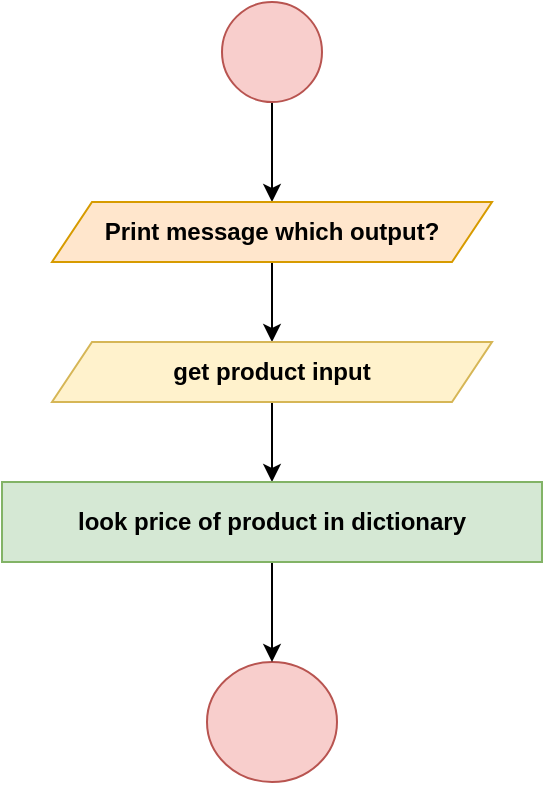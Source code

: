 <mxfile version="15.5.6" type="device" pages="3"><diagram id="AzdkNsiY8BVGTVPmUkGv" name="Price"><mxGraphModel dx="526" dy="593" grid="1" gridSize="10" guides="1" tooltips="1" connect="1" arrows="1" fold="1" page="1" pageScale="1" pageWidth="827" pageHeight="1169" math="1" shadow="0"><root><mxCell id="0"/><mxCell id="1" parent="0"/><mxCell id="JM3OKaIzdw9aTG6BwB1--10" value="" style="edgeStyle=orthogonalEdgeStyle;rounded=0;orthogonalLoop=1;jettySize=auto;html=1;" parent="1" source="JhxvffPjD2ky4z4WgicN-1" target="JhxvffPjD2ky4z4WgicN-2" edge="1"><mxGeometry relative="1" as="geometry"/></mxCell><mxCell id="JhxvffPjD2ky4z4WgicN-1" value="" style="ellipse;whiteSpace=wrap;html=1;aspect=fixed;fillColor=#f8cecc;strokeColor=#b85450;" parent="1" vertex="1"><mxGeometry x="210" y="30" width="50" height="50" as="geometry"/></mxCell><mxCell id="JM3OKaIzdw9aTG6BwB1--11" value="" style="edgeStyle=orthogonalEdgeStyle;rounded=0;orthogonalLoop=1;jettySize=auto;html=1;entryX=0.5;entryY=0;entryDx=0;entryDy=0;" parent="1" source="JhxvffPjD2ky4z4WgicN-2" edge="1"><mxGeometry relative="1" as="geometry"><mxPoint x="235" y="200" as="targetPoint"/></mxGeometry></mxCell><mxCell id="JhxvffPjD2ky4z4WgicN-2" value="Print message which output?" style="shape=parallelogram;perimeter=parallelogramPerimeter;whiteSpace=wrap;html=1;fixedSize=1;fillColor=#ffe6cc;strokeColor=#d79b00;fontStyle=1" parent="1" vertex="1"><mxGeometry x="125" y="130" width="220" height="30" as="geometry"/></mxCell><mxCell id="6U3z99Btu0oYkbexSXJj-1" value="" style="ellipse;whiteSpace=wrap;html=1;fontStyle=1;strokeColor=#b85450;fillColor=#f8cecc;" parent="1" vertex="1"><mxGeometry x="202.5" y="360" width="65" height="60" as="geometry"/></mxCell><mxCell id="LM4F7d9-T1fTRt-XC67Q-3" value="" style="edgeStyle=orthogonalEdgeStyle;rounded=0;orthogonalLoop=1;jettySize=auto;html=1;" edge="1" parent="1" source="LM4F7d9-T1fTRt-XC67Q-1" target="LM4F7d9-T1fTRt-XC67Q-2"><mxGeometry relative="1" as="geometry"/></mxCell><mxCell id="LM4F7d9-T1fTRt-XC67Q-1" value="get product input" style="shape=parallelogram;perimeter=parallelogramPerimeter;whiteSpace=wrap;html=1;fixedSize=1;fillColor=#fff2cc;strokeColor=#d6b656;fontStyle=1" vertex="1" parent="1"><mxGeometry x="125" y="200" width="220" height="30" as="geometry"/></mxCell><mxCell id="LM4F7d9-T1fTRt-XC67Q-4" value="" style="edgeStyle=orthogonalEdgeStyle;rounded=0;orthogonalLoop=1;jettySize=auto;html=1;" edge="1" parent="1" source="LM4F7d9-T1fTRt-XC67Q-2" target="6U3z99Btu0oYkbexSXJj-1"><mxGeometry relative="1" as="geometry"/></mxCell><mxCell id="LM4F7d9-T1fTRt-XC67Q-2" value="look price of product in dictionary" style="rounded=0;whiteSpace=wrap;html=1;fillColor=#d5e8d4;strokeColor=#82b366;fontStyle=1" vertex="1" parent="1"><mxGeometry x="100" y="270" width="270" height="40" as="geometry"/></mxCell></root></mxGraphModel></diagram><diagram id="IqhjqEVI8yH1vx-R9erQ" name="stock"><mxGraphModel dx="526" dy="593" grid="1" gridSize="10" guides="1" tooltips="1" connect="1" arrows="1" fold="1" page="1" pageScale="1" pageWidth="827" pageHeight="1169" math="0" shadow="0"><root><mxCell id="sDSDq4UQH6JV1XqDk20B-0"/><mxCell id="sDSDq4UQH6JV1XqDk20B-1" parent="sDSDq4UQH6JV1XqDk20B-0"/><mxCell id="HCgvELurXKCQ0m8CWnL4-0" value="" style="edgeStyle=orthogonalEdgeStyle;rounded=0;orthogonalLoop=1;jettySize=auto;html=1;" edge="1" parent="sDSDq4UQH6JV1XqDk20B-1" source="HCgvELurXKCQ0m8CWnL4-1" target="HCgvELurXKCQ0m8CWnL4-3"><mxGeometry relative="1" as="geometry"/></mxCell><mxCell id="HCgvELurXKCQ0m8CWnL4-1" value="" style="ellipse;whiteSpace=wrap;html=1;aspect=fixed;fillColor=#f8cecc;strokeColor=#b85450;" vertex="1" parent="sDSDq4UQH6JV1XqDk20B-1"><mxGeometry x="210" y="30" width="50" height="50" as="geometry"/></mxCell><mxCell id="HCgvELurXKCQ0m8CWnL4-2" value="" style="edgeStyle=orthogonalEdgeStyle;rounded=0;orthogonalLoop=1;jettySize=auto;html=1;entryX=0.5;entryY=0;entryDx=0;entryDy=0;" edge="1" parent="sDSDq4UQH6JV1XqDk20B-1" source="HCgvELurXKCQ0m8CWnL4-3"><mxGeometry relative="1" as="geometry"><mxPoint x="235" y="200" as="targetPoint"/></mxGeometry></mxCell><mxCell id="HCgvELurXKCQ0m8CWnL4-3" value="Print message which output?" style="shape=parallelogram;perimeter=parallelogramPerimeter;whiteSpace=wrap;html=1;fixedSize=1;fillColor=#ffe6cc;strokeColor=#d79b00;fontStyle=1" vertex="1" parent="sDSDq4UQH6JV1XqDk20B-1"><mxGeometry x="125" y="130" width="220" height="30" as="geometry"/></mxCell><mxCell id="HCgvELurXKCQ0m8CWnL4-4" value="" style="ellipse;whiteSpace=wrap;html=1;fontStyle=1;strokeColor=#b85450;fillColor=#f8cecc;" vertex="1" parent="sDSDq4UQH6JV1XqDk20B-1"><mxGeometry x="202.5" y="360" width="65" height="60" as="geometry"/></mxCell><mxCell id="HCgvELurXKCQ0m8CWnL4-5" value="" style="edgeStyle=orthogonalEdgeStyle;rounded=0;orthogonalLoop=1;jettySize=auto;html=1;" edge="1" parent="sDSDq4UQH6JV1XqDk20B-1" source="HCgvELurXKCQ0m8CWnL4-6" target="HCgvELurXKCQ0m8CWnL4-8"><mxGeometry relative="1" as="geometry"/></mxCell><mxCell id="HCgvELurXKCQ0m8CWnL4-6" value="get product input" style="shape=parallelogram;perimeter=parallelogramPerimeter;whiteSpace=wrap;html=1;fixedSize=1;fillColor=#fff2cc;strokeColor=#d6b656;fontStyle=1" vertex="1" parent="sDSDq4UQH6JV1XqDk20B-1"><mxGeometry x="125" y="200" width="220" height="30" as="geometry"/></mxCell><mxCell id="HCgvELurXKCQ0m8CWnL4-7" value="" style="edgeStyle=orthogonalEdgeStyle;rounded=0;orthogonalLoop=1;jettySize=auto;html=1;" edge="1" parent="sDSDq4UQH6JV1XqDk20B-1" source="HCgvELurXKCQ0m8CWnL4-8" target="HCgvELurXKCQ0m8CWnL4-4"><mxGeometry relative="1" as="geometry"/></mxCell><mxCell id="HCgvELurXKCQ0m8CWnL4-8" value="look price of product in dictionary" style="rounded=0;whiteSpace=wrap;html=1;fillColor=#d5e8d4;strokeColor=#82b366;fontStyle=1" vertex="1" parent="sDSDq4UQH6JV1XqDk20B-1"><mxGeometry x="100" y="270" width="270" height="40" as="geometry"/></mxCell></root></mxGraphModel></diagram><diagram id="vVqSSq_vSOf0ctxJeXWZ" name="Página-3"><mxGraphModel dx="1422" dy="846" grid="1" gridSize="10" guides="1" tooltips="1" connect="1" arrows="1" fold="1" page="1" pageScale="1" pageWidth="827" pageHeight="1169" math="0" shadow="0"><root><mxCell id="K27fbqXZgpqJ1SAACLuv-0"/><mxCell id="K27fbqXZgpqJ1SAACLuv-1" parent="K27fbqXZgpqJ1SAACLuv-0"/><mxCell id="gEQGO9MejRhXMuW5zlIV-0" value="" style="endArrow=classic;html=1;rounded=0;entryX=1;entryY=0.5;entryDx=0;entryDy=0;edgeStyle=orthogonalEdgeStyle;exitX=1;exitY=0.5;exitDx=0;exitDy=0;" edge="1" parent="K27fbqXZgpqJ1SAACLuv-1" source="K27fbqXZgpqJ1SAACLuv-28" target="K27fbqXZgpqJ1SAACLuv-13"><mxGeometry width="50" height="50" relative="1" as="geometry"><mxPoint x="750" y="830" as="sourcePoint"/><mxPoint x="50" y="580" as="targetPoint"/><Array as="points"><mxPoint x="1040" y="810"/><mxPoint x="1040" y="430"/></Array></mxGeometry></mxCell><mxCell id="K27fbqXZgpqJ1SAACLuv-2" value="" style="edgeStyle=orthogonalEdgeStyle;rounded=0;orthogonalLoop=1;jettySize=auto;html=1;exitX=0.5;exitY=1;exitDx=0;exitDy=0;" edge="1" parent="K27fbqXZgpqJ1SAACLuv-1" source="K27fbqXZgpqJ1SAACLuv-16" target="K27fbqXZgpqJ1SAACLuv-5"><mxGeometry relative="1" as="geometry"/></mxCell><mxCell id="K27fbqXZgpqJ1SAACLuv-17" value="" style="edgeStyle=orthogonalEdgeStyle;rounded=0;orthogonalLoop=1;jettySize=auto;html=1;" edge="1" parent="K27fbqXZgpqJ1SAACLuv-1" source="K27fbqXZgpqJ1SAACLuv-3" target="K27fbqXZgpqJ1SAACLuv-16"><mxGeometry relative="1" as="geometry"/></mxCell><mxCell id="K27fbqXZgpqJ1SAACLuv-3" value="" style="ellipse;whiteSpace=wrap;html=1;aspect=fixed;fillColor=#f8cecc;strokeColor=#b85450;" vertex="1" parent="K27fbqXZgpqJ1SAACLuv-1"><mxGeometry x="210" y="20" width="50" height="50" as="geometry"/></mxCell><mxCell id="K27fbqXZgpqJ1SAACLuv-4" value="" style="edgeStyle=orthogonalEdgeStyle;rounded=0;orthogonalLoop=1;jettySize=auto;html=1;entryX=0.5;entryY=0;entryDx=0;entryDy=0;" edge="1" parent="K27fbqXZgpqJ1SAACLuv-1" source="K27fbqXZgpqJ1SAACLuv-5"><mxGeometry relative="1" as="geometry"><mxPoint x="235" y="250" as="targetPoint"/></mxGeometry></mxCell><mxCell id="K27fbqXZgpqJ1SAACLuv-5" value="Print welcome message" style="shape=parallelogram;perimeter=parallelogramPerimeter;whiteSpace=wrap;html=1;fixedSize=1;fillColor=#ffe6cc;strokeColor=#d79b00;fontStyle=1" vertex="1" parent="K27fbqXZgpqJ1SAACLuv-1"><mxGeometry x="125" y="180" width="220" height="30" as="geometry"/></mxCell><mxCell id="K27fbqXZgpqJ1SAACLuv-6" value="" style="ellipse;whiteSpace=wrap;html=1;fontStyle=1;strokeColor=#b85450;fillColor=#f8cecc;" vertex="1" parent="K27fbqXZgpqJ1SAACLuv-1"><mxGeometry x="202.5" y="865" width="65" height="60" as="geometry"/></mxCell><mxCell id="K27fbqXZgpqJ1SAACLuv-7" value="" style="edgeStyle=orthogonalEdgeStyle;rounded=0;orthogonalLoop=1;jettySize=auto;html=1;" edge="1" parent="K27fbqXZgpqJ1SAACLuv-1" source="K27fbqXZgpqJ1SAACLuv-8"><mxGeometry relative="1" as="geometry"><mxPoint x="235" y="320" as="targetPoint"/></mxGeometry></mxCell><mxCell id="K27fbqXZgpqJ1SAACLuv-8" value="get user name" style="shape=parallelogram;perimeter=parallelogramPerimeter;whiteSpace=wrap;html=1;fixedSize=1;fillColor=#fff2cc;strokeColor=#d6b656;fontStyle=1" vertex="1" parent="K27fbqXZgpqJ1SAACLuv-1"><mxGeometry x="125" y="250" width="220" height="30" as="geometry"/></mxCell><mxCell id="K27fbqXZgpqJ1SAACLuv-9" value="" style="edgeStyle=orthogonalEdgeStyle;rounded=0;orthogonalLoop=1;jettySize=auto;html=1;exitX=0.5;exitY=1;exitDx=0;exitDy=0;" edge="1" parent="K27fbqXZgpqJ1SAACLuv-1" source="K27fbqXZgpqJ1SAACLuv-22" target="K27fbqXZgpqJ1SAACLuv-6"><mxGeometry relative="1" as="geometry"><mxPoint x="240" y="825" as="sourcePoint"/></mxGeometry></mxCell><mxCell id="K27fbqXZgpqJ1SAACLuv-11" value="call price function" style="rounded=0;whiteSpace=wrap;html=1;fillColor=#d5e8d4;strokeColor=#82b366;fontStyle=1" vertex="1" parent="K27fbqXZgpqJ1SAACLuv-1"><mxGeometry x="400" y="790" width="270" height="40" as="geometry"/></mxCell><mxCell id="K27fbqXZgpqJ1SAACLuv-14" value="" style="edgeStyle=orthogonalEdgeStyle;rounded=0;orthogonalLoop=1;jettySize=auto;html=1;" edge="1" parent="K27fbqXZgpqJ1SAACLuv-1" source="K27fbqXZgpqJ1SAACLuv-12" target="K27fbqXZgpqJ1SAACLuv-13"><mxGeometry relative="1" as="geometry"/></mxCell><mxCell id="K27fbqXZgpqJ1SAACLuv-12" value="Print hello message" style="shape=parallelogram;perimeter=parallelogramPerimeter;whiteSpace=wrap;html=1;fixedSize=1;fillColor=#ffe6cc;strokeColor=#d79b00;fontStyle=1" vertex="1" parent="K27fbqXZgpqJ1SAACLuv-1"><mxGeometry x="125" y="320" width="220" height="30" as="geometry"/></mxCell><mxCell id="K27fbqXZgpqJ1SAACLuv-20" value="" style="edgeStyle=orthogonalEdgeStyle;rounded=0;orthogonalLoop=1;jettySize=auto;html=1;entryX=0.5;entryY=0;entryDx=0;entryDy=0;" edge="1" parent="K27fbqXZgpqJ1SAACLuv-1" source="K27fbqXZgpqJ1SAACLuv-13" target="K27fbqXZgpqJ1SAACLuv-15"><mxGeometry relative="1" as="geometry"/></mxCell><mxCell id="K27fbqXZgpqJ1SAACLuv-13" value="While True" style="rhombus;whiteSpace=wrap;html=1;fillColor=#dae8fc;strokeColor=#6c8ebf;fontStyle=1" vertex="1" parent="K27fbqXZgpqJ1SAACLuv-1"><mxGeometry x="195" y="390" width="80" height="80" as="geometry"/></mxCell><mxCell id="K27fbqXZgpqJ1SAACLuv-21" value="" style="edgeStyle=orthogonalEdgeStyle;rounded=0;orthogonalLoop=1;jettySize=auto;html=1;" edge="1" parent="K27fbqXZgpqJ1SAACLuv-1" source="K27fbqXZgpqJ1SAACLuv-15" target="K27fbqXZgpqJ1SAACLuv-18"><mxGeometry relative="1" as="geometry"/></mxCell><mxCell id="K27fbqXZgpqJ1SAACLuv-15" value="Print what do you want message" style="shape=parallelogram;perimeter=parallelogramPerimeter;whiteSpace=wrap;html=1;fixedSize=1;fillColor=#ffe6cc;strokeColor=#d79b00;fontStyle=1" vertex="1" parent="K27fbqXZgpqJ1SAACLuv-1"><mxGeometry x="125" y="510" width="220" height="30" as="geometry"/></mxCell><mxCell id="K27fbqXZgpqJ1SAACLuv-16" value="look price of product in dictionary" style="rounded=0;whiteSpace=wrap;html=1;fillColor=#d5e8d4;strokeColor=#82b366;fontStyle=1" vertex="1" parent="K27fbqXZgpqJ1SAACLuv-1"><mxGeometry x="100" y="100" width="270" height="40" as="geometry"/></mxCell><mxCell id="K27fbqXZgpqJ1SAACLuv-24" value="" style="edgeStyle=orthogonalEdgeStyle;rounded=0;orthogonalLoop=1;jettySize=auto;html=1;" edge="1" parent="K27fbqXZgpqJ1SAACLuv-1" source="K27fbqXZgpqJ1SAACLuv-18" target="K27fbqXZgpqJ1SAACLuv-19"><mxGeometry relative="1" as="geometry"/></mxCell><mxCell id="K27fbqXZgpqJ1SAACLuv-18" value="get user command" style="shape=parallelogram;perimeter=parallelogramPerimeter;whiteSpace=wrap;html=1;fixedSize=1;fillColor=#fff2cc;strokeColor=#d6b656;fontStyle=1" vertex="1" parent="K27fbqXZgpqJ1SAACLuv-1"><mxGeometry x="125" y="585" width="220" height="30" as="geometry"/></mxCell><mxCell id="K27fbqXZgpqJ1SAACLuv-23" value="YES" style="edgeStyle=orthogonalEdgeStyle;rounded=0;orthogonalLoop=1;jettySize=auto;html=1;" edge="1" parent="K27fbqXZgpqJ1SAACLuv-1" source="K27fbqXZgpqJ1SAACLuv-19" target="K27fbqXZgpqJ1SAACLuv-22"><mxGeometry relative="1" as="geometry"/></mxCell><mxCell id="K27fbqXZgpqJ1SAACLuv-26" value="" style="edgeStyle=orthogonalEdgeStyle;rounded=0;orthogonalLoop=1;jettySize=auto;html=1;" edge="1" parent="K27fbqXZgpqJ1SAACLuv-1" source="K27fbqXZgpqJ1SAACLuv-19" target="K27fbqXZgpqJ1SAACLuv-25"><mxGeometry relative="1" as="geometry"/></mxCell><mxCell id="K27fbqXZgpqJ1SAACLuv-19" value="is command &quot;goodbye&quot;?" style="rhombus;whiteSpace=wrap;html=1;fillColor=#dae8fc;strokeColor=#6c8ebf;fontStyle=1" vertex="1" parent="K27fbqXZgpqJ1SAACLuv-1"><mxGeometry x="167.5" y="660" width="135" height="90" as="geometry"/></mxCell><mxCell id="K27fbqXZgpqJ1SAACLuv-22" value="Print good bye message" style="shape=parallelogram;perimeter=parallelogramPerimeter;whiteSpace=wrap;html=1;fixedSize=1;fillColor=#ffe6cc;strokeColor=#d79b00;fontStyle=1" vertex="1" parent="K27fbqXZgpqJ1SAACLuv-1"><mxGeometry x="125" y="795" width="220" height="30" as="geometry"/></mxCell><mxCell id="K27fbqXZgpqJ1SAACLuv-27" value="YES" style="edgeStyle=orthogonalEdgeStyle;rounded=0;orthogonalLoop=1;jettySize=auto;html=1;" edge="1" parent="K27fbqXZgpqJ1SAACLuv-1" source="K27fbqXZgpqJ1SAACLuv-25" target="K27fbqXZgpqJ1SAACLuv-11"><mxGeometry relative="1" as="geometry"/></mxCell><mxCell id="K27fbqXZgpqJ1SAACLuv-32" value="" style="edgeStyle=orthogonalEdgeStyle;rounded=0;orthogonalLoop=1;jettySize=auto;html=1;" edge="1" parent="K27fbqXZgpqJ1SAACLuv-1" source="K27fbqXZgpqJ1SAACLuv-25" target="K27fbqXZgpqJ1SAACLuv-31"><mxGeometry relative="1" as="geometry"/></mxCell><mxCell id="K27fbqXZgpqJ1SAACLuv-25" value="is command &quot;price of product&quot;?" style="rhombus;whiteSpace=wrap;html=1;fillColor=#dae8fc;strokeColor=#6c8ebf;fontStyle=1" vertex="1" parent="K27fbqXZgpqJ1SAACLuv-1"><mxGeometry x="450" y="660" width="170" height="90" as="geometry"/></mxCell><mxCell id="K27fbqXZgpqJ1SAACLuv-28" value="call stock function" style="rounded=0;whiteSpace=wrap;html=1;fillColor=#d5e8d4;strokeColor=#82b366;fontStyle=1" vertex="1" parent="K27fbqXZgpqJ1SAACLuv-1"><mxGeometry x="720" y="790" width="270" height="40" as="geometry"/></mxCell><mxCell id="K27fbqXZgpqJ1SAACLuv-29" value="" style="edgeStyle=orthogonalEdgeStyle;rounded=0;orthogonalLoop=1;jettySize=auto;html=1;" edge="1" parent="K27fbqXZgpqJ1SAACLuv-1" target="K27fbqXZgpqJ1SAACLuv-28"><mxGeometry relative="1" as="geometry"><mxPoint x="855" y="750" as="sourcePoint"/></mxGeometry></mxCell><mxCell id="K27fbqXZgpqJ1SAACLuv-31" value="is command &quot;stock of product&quot;?" style="rhombus;whiteSpace=wrap;html=1;fillColor=#dae8fc;strokeColor=#6c8ebf;fontStyle=1" vertex="1" parent="K27fbqXZgpqJ1SAACLuv-1"><mxGeometry x="770" y="660" width="170" height="90" as="geometry"/></mxCell><mxCell id="gEQGO9MejRhXMuW5zlIV-1" value="" style="endArrow=classic;html=1;rounded=0;entryX=1;entryY=0.5;entryDx=0;entryDy=0;edgeStyle=orthogonalEdgeStyle;exitX=1;exitY=0.5;exitDx=0;exitDy=0;jumpStyle=arc;" edge="1" parent="K27fbqXZgpqJ1SAACLuv-1" source="K27fbqXZgpqJ1SAACLuv-11" target="K27fbqXZgpqJ1SAACLuv-13"><mxGeometry width="50" height="50" relative="1" as="geometry"><mxPoint x="1000" y="820" as="sourcePoint"/><mxPoint x="285" y="440" as="targetPoint"/><Array as="points"><mxPoint x="690" y="810"/><mxPoint x="690" y="430"/></Array></mxGeometry></mxCell></root></mxGraphModel></diagram></mxfile>